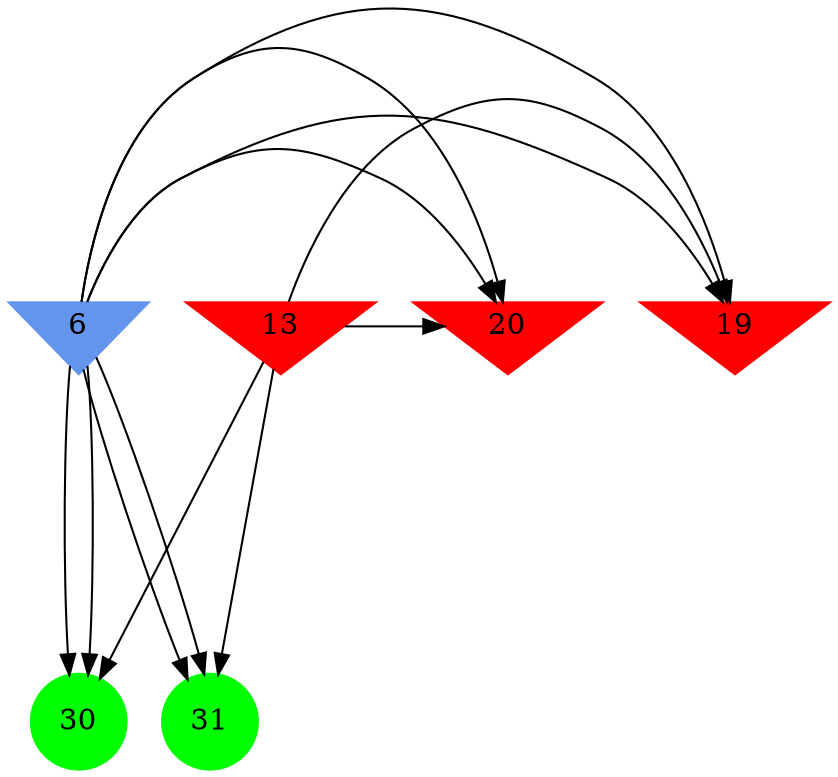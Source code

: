 digraph brain {
	ranksep=2.0;
	6 [shape=invtriangle,style=filled,color=cornflowerblue];
	13 [shape=invtriangle,style=filled,color=red];
	19 [shape=invtriangle,style=filled,color=red];
	20 [shape=invtriangle,style=filled,color=red];
	30 [shape=circle,style=filled,color=green];
	31 [shape=circle,style=filled,color=green];
	6	->	30;
	6	->	20;
	6	->	19;
	6	->	31;
	13	->	30;
	13	->	20;
	13	->	19;
	13	->	31;
	6	->	30;
	6	->	20;
	6	->	19;
	6	->	31;
	{ rank=same; 6; 13; 19; 20; }
	{ rank=same; }
	{ rank=same; 30; 31; }
}
